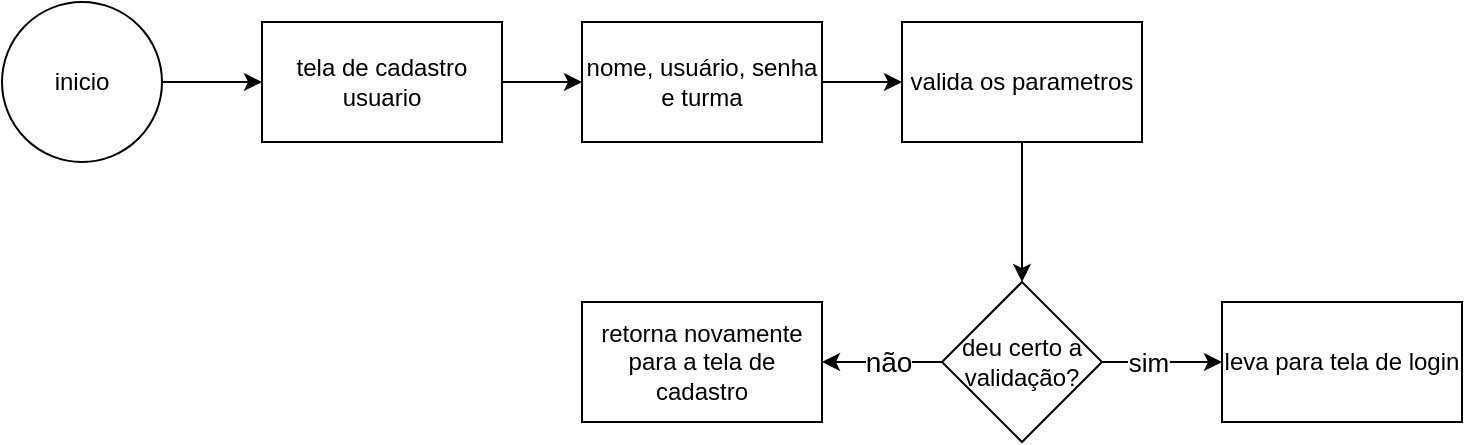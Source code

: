 <mxfile version="26.0.16">
  <diagram name="Página-1" id="Ak9r02H6mfEe0BIQiKck">
    <mxGraphModel dx="819" dy="441" grid="1" gridSize="10" guides="1" tooltips="1" connect="1" arrows="1" fold="1" page="1" pageScale="1" pageWidth="827" pageHeight="1169" math="0" shadow="0">
      <root>
        <mxCell id="0" />
        <mxCell id="1" parent="0" />
        <mxCell id="-8xBnZcwmEysZHi2TS6a-3" style="edgeStyle=orthogonalEdgeStyle;rounded=0;orthogonalLoop=1;jettySize=auto;html=1;exitX=1;exitY=0.5;exitDx=0;exitDy=0;entryX=0;entryY=0.5;entryDx=0;entryDy=0;" parent="1" source="-8xBnZcwmEysZHi2TS6a-1" target="-8xBnZcwmEysZHi2TS6a-2" edge="1">
          <mxGeometry relative="1" as="geometry" />
        </mxCell>
        <mxCell id="-8xBnZcwmEysZHi2TS6a-1" value="inicio" style="ellipse;whiteSpace=wrap;html=1;aspect=fixed;" parent="1" vertex="1">
          <mxGeometry x="30" y="80" width="80" height="80" as="geometry" />
        </mxCell>
        <mxCell id="-8xBnZcwmEysZHi2TS6a-5" value="" style="edgeStyle=orthogonalEdgeStyle;rounded=0;orthogonalLoop=1;jettySize=auto;html=1;" parent="1" source="-8xBnZcwmEysZHi2TS6a-2" target="-8xBnZcwmEysZHi2TS6a-4" edge="1">
          <mxGeometry relative="1" as="geometry" />
        </mxCell>
        <mxCell id="-8xBnZcwmEysZHi2TS6a-2" value="tela de cadastro usuario" style="whiteSpace=wrap;html=1;" parent="1" vertex="1">
          <mxGeometry x="160" y="90" width="120" height="60" as="geometry" />
        </mxCell>
        <mxCell id="O467FJwdF7BK_mbbdC4E-2" value="" style="edgeStyle=orthogonalEdgeStyle;rounded=0;orthogonalLoop=1;jettySize=auto;html=1;" edge="1" parent="1" source="-8xBnZcwmEysZHi2TS6a-4" target="O467FJwdF7BK_mbbdC4E-1">
          <mxGeometry relative="1" as="geometry" />
        </mxCell>
        <mxCell id="-8xBnZcwmEysZHi2TS6a-4" value="nome, usuário, senha e turma" style="whiteSpace=wrap;html=1;" parent="1" vertex="1">
          <mxGeometry x="320" y="90" width="120" height="60" as="geometry" />
        </mxCell>
        <mxCell id="O467FJwdF7BK_mbbdC4E-4" value="" style="edgeStyle=orthogonalEdgeStyle;rounded=0;orthogonalLoop=1;jettySize=auto;html=1;" edge="1" parent="1" source="O467FJwdF7BK_mbbdC4E-1" target="O467FJwdF7BK_mbbdC4E-3">
          <mxGeometry relative="1" as="geometry" />
        </mxCell>
        <mxCell id="O467FJwdF7BK_mbbdC4E-1" value="valida os parametros" style="whiteSpace=wrap;html=1;" vertex="1" parent="1">
          <mxGeometry x="480" y="90" width="120" height="60" as="geometry" />
        </mxCell>
        <mxCell id="O467FJwdF7BK_mbbdC4E-8" value="" style="edgeStyle=orthogonalEdgeStyle;rounded=0;orthogonalLoop=1;jettySize=auto;html=1;fontSize=20;" edge="1" parent="1" source="O467FJwdF7BK_mbbdC4E-3" target="O467FJwdF7BK_mbbdC4E-7">
          <mxGeometry relative="1" as="geometry" />
        </mxCell>
        <mxCell id="O467FJwdF7BK_mbbdC4E-12" value="sim" style="edgeLabel;html=1;align=center;verticalAlign=middle;resizable=0;points=[];fontSize=13;" vertex="1" connectable="0" parent="O467FJwdF7BK_mbbdC4E-8">
          <mxGeometry x="-0.233" y="2" relative="1" as="geometry">
            <mxPoint y="2" as="offset" />
          </mxGeometry>
        </mxCell>
        <mxCell id="O467FJwdF7BK_mbbdC4E-10" value="" style="edgeStyle=orthogonalEdgeStyle;rounded=0;orthogonalLoop=1;jettySize=auto;html=1;" edge="1" parent="1" source="O467FJwdF7BK_mbbdC4E-3" target="O467FJwdF7BK_mbbdC4E-9">
          <mxGeometry relative="1" as="geometry" />
        </mxCell>
        <mxCell id="O467FJwdF7BK_mbbdC4E-11" value="não" style="edgeLabel;html=1;align=center;verticalAlign=middle;resizable=0;points=[];fontSize=14;" vertex="1" connectable="0" parent="O467FJwdF7BK_mbbdC4E-10">
          <mxGeometry x="-0.1" y="1" relative="1" as="geometry">
            <mxPoint y="-1" as="offset" />
          </mxGeometry>
        </mxCell>
        <mxCell id="O467FJwdF7BK_mbbdC4E-3" value="deu certo a validação?" style="rhombus;whiteSpace=wrap;html=1;" vertex="1" parent="1">
          <mxGeometry x="500" y="220" width="80" height="80" as="geometry" />
        </mxCell>
        <mxCell id="O467FJwdF7BK_mbbdC4E-7" value="leva para tela de login" style="whiteSpace=wrap;html=1;" vertex="1" parent="1">
          <mxGeometry x="640" y="230" width="120" height="60" as="geometry" />
        </mxCell>
        <mxCell id="O467FJwdF7BK_mbbdC4E-9" value="retorna novamente para a tela de cadastro" style="whiteSpace=wrap;html=1;" vertex="1" parent="1">
          <mxGeometry x="320" y="230" width="120" height="60" as="geometry" />
        </mxCell>
      </root>
    </mxGraphModel>
  </diagram>
</mxfile>
